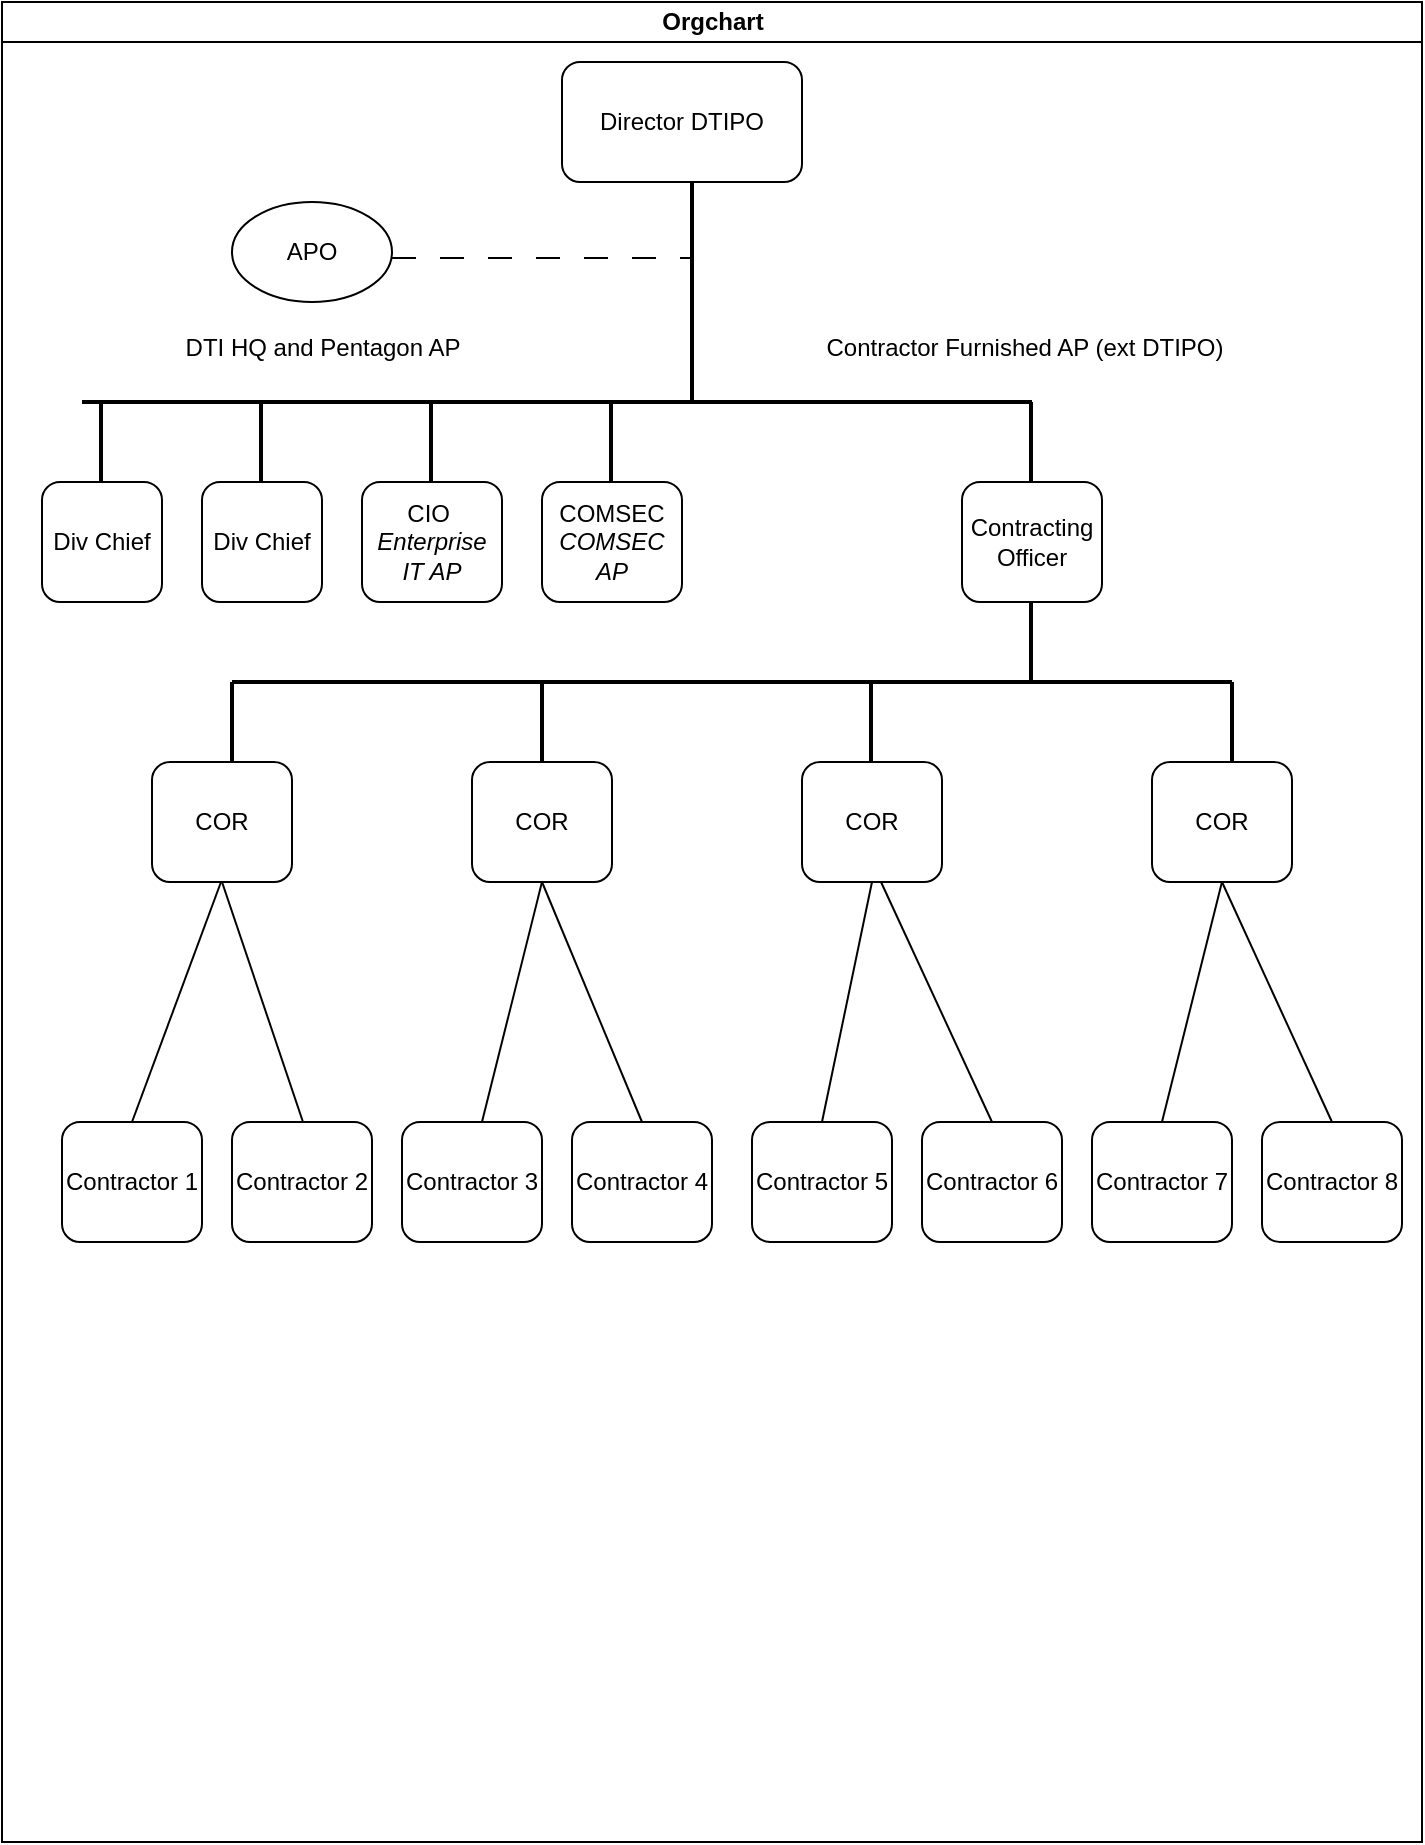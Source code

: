 <mxfile version="22.0.4" type="github">
  <diagram id="prtHgNgQTEPvFCAcTncT" name="Page-1">
    <mxGraphModel dx="2074" dy="1114" grid="1" gridSize="10" guides="1" tooltips="1" connect="1" arrows="1" fold="1" page="1" pageScale="1" pageWidth="827" pageHeight="1169" math="0" shadow="0">
      <root>
        <mxCell id="0" />
        <mxCell id="1" parent="0" />
        <mxCell id="dNxyNK7c78bLwvsdeMH5-11" value="Orgchart" style="swimlane;html=1;startSize=20;horizontal=1;containerType=tree;glass=0;" parent="1" vertex="1">
          <mxGeometry x="45" y="80" width="710" height="920" as="geometry" />
        </mxCell>
        <mxCell id="dzPAx5SlECVa3Kq1UbUI-2" value="Director DTIPO" style="rounded=1;whiteSpace=wrap;html=1;" vertex="1" parent="dNxyNK7c78bLwvsdeMH5-11">
          <mxGeometry x="280" y="30" width="120" height="60" as="geometry" />
        </mxCell>
        <mxCell id="dzPAx5SlECVa3Kq1UbUI-3" value="Div Chief" style="rounded=1;whiteSpace=wrap;html=1;" vertex="1" parent="dNxyNK7c78bLwvsdeMH5-11">
          <mxGeometry x="20" y="240" width="60" height="60" as="geometry" />
        </mxCell>
        <mxCell id="dzPAx5SlECVa3Kq1UbUI-4" value="Div Chief" style="rounded=1;whiteSpace=wrap;html=1;" vertex="1" parent="dNxyNK7c78bLwvsdeMH5-11">
          <mxGeometry x="100" y="240" width="60" height="60" as="geometry" />
        </mxCell>
        <mxCell id="dzPAx5SlECVa3Kq1UbUI-5" value="CIO&amp;nbsp;&lt;br&gt;&lt;i&gt;Enterprise IT AP&lt;/i&gt;" style="rounded=1;whiteSpace=wrap;html=1;" vertex="1" parent="dNxyNK7c78bLwvsdeMH5-11">
          <mxGeometry x="180" y="240" width="70" height="60" as="geometry" />
        </mxCell>
        <mxCell id="dzPAx5SlECVa3Kq1UbUI-7" value="COMSEC&lt;br&gt;&lt;i&gt;COMSEC AP&lt;/i&gt;" style="rounded=1;whiteSpace=wrap;html=1;" vertex="1" parent="dNxyNK7c78bLwvsdeMH5-11">
          <mxGeometry x="270" y="240" width="70" height="60" as="geometry" />
        </mxCell>
        <mxCell id="dzPAx5SlECVa3Kq1UbUI-8" value="Contracting Officer" style="rounded=1;whiteSpace=wrap;html=1;" vertex="1" parent="dNxyNK7c78bLwvsdeMH5-11">
          <mxGeometry x="480" y="240" width="70" height="60" as="geometry" />
        </mxCell>
        <mxCell id="dzPAx5SlECVa3Kq1UbUI-11" value="" style="endArrow=none;html=1;rounded=0;strokeWidth=2;" edge="1" parent="dNxyNK7c78bLwvsdeMH5-11">
          <mxGeometry width="50" height="50" relative="1" as="geometry">
            <mxPoint x="40" y="200" as="sourcePoint" />
            <mxPoint x="515" y="200" as="targetPoint" />
            <Array as="points">
              <mxPoint x="110" y="200" />
            </Array>
          </mxGeometry>
        </mxCell>
        <mxCell id="dzPAx5SlECVa3Kq1UbUI-12" value="APO" style="ellipse;whiteSpace=wrap;html=1;" vertex="1" parent="dNxyNK7c78bLwvsdeMH5-11">
          <mxGeometry x="115" y="100" width="80" height="50" as="geometry" />
        </mxCell>
        <mxCell id="dzPAx5SlECVa3Kq1UbUI-14" value="" style="endArrow=none;html=1;rounded=0;dashed=1;dashPattern=12 12;" edge="1" parent="dNxyNK7c78bLwvsdeMH5-11">
          <mxGeometry width="50" height="50" relative="1" as="geometry">
            <mxPoint x="195" y="128" as="sourcePoint" />
            <mxPoint x="345" y="128" as="targetPoint" />
          </mxGeometry>
        </mxCell>
        <mxCell id="dzPAx5SlECVa3Kq1UbUI-15" value="" style="endArrow=none;html=1;rounded=0;strokeWidth=2;" edge="1" parent="dNxyNK7c78bLwvsdeMH5-11">
          <mxGeometry width="50" height="50" relative="1" as="geometry">
            <mxPoint x="345" y="90" as="sourcePoint" />
            <mxPoint x="345" y="200" as="targetPoint" />
          </mxGeometry>
        </mxCell>
        <mxCell id="dzPAx5SlECVa3Kq1UbUI-16" value="DTI HQ and Pentagon AP" style="text;html=1;align=center;verticalAlign=middle;resizable=0;points=[];autosize=1;strokeColor=none;fillColor=none;" vertex="1" parent="dNxyNK7c78bLwvsdeMH5-11">
          <mxGeometry x="80" y="158" width="160" height="30" as="geometry" />
        </mxCell>
        <mxCell id="dzPAx5SlECVa3Kq1UbUI-18" value="" style="endArrow=none;html=1;rounded=0;strokeWidth=2;" edge="1" parent="dNxyNK7c78bLwvsdeMH5-11">
          <mxGeometry width="50" height="50" relative="1" as="geometry">
            <mxPoint x="49.5" y="240" as="sourcePoint" />
            <mxPoint x="49.5" y="200" as="targetPoint" />
          </mxGeometry>
        </mxCell>
        <mxCell id="dzPAx5SlECVa3Kq1UbUI-19" value="" style="endArrow=none;html=1;rounded=0;strokeWidth=2;" edge="1" parent="dNxyNK7c78bLwvsdeMH5-11">
          <mxGeometry width="50" height="50" relative="1" as="geometry">
            <mxPoint x="129.5" y="240" as="sourcePoint" />
            <mxPoint x="129.5" y="200" as="targetPoint" />
          </mxGeometry>
        </mxCell>
        <mxCell id="dzPAx5SlECVa3Kq1UbUI-20" value="" style="endArrow=none;html=1;rounded=0;strokeWidth=2;" edge="1" parent="dNxyNK7c78bLwvsdeMH5-11">
          <mxGeometry width="50" height="50" relative="1" as="geometry">
            <mxPoint x="214.5" y="240" as="sourcePoint" />
            <mxPoint x="214.5" y="200" as="targetPoint" />
          </mxGeometry>
        </mxCell>
        <mxCell id="dzPAx5SlECVa3Kq1UbUI-21" value="" style="endArrow=none;html=1;rounded=0;strokeWidth=2;" edge="1" parent="dNxyNK7c78bLwvsdeMH5-11">
          <mxGeometry width="50" height="50" relative="1" as="geometry">
            <mxPoint x="304.5" y="240" as="sourcePoint" />
            <mxPoint x="304.5" y="200" as="targetPoint" />
          </mxGeometry>
        </mxCell>
        <mxCell id="dzPAx5SlECVa3Kq1UbUI-22" value="" style="endArrow=none;html=1;rounded=0;strokeWidth=2;" edge="1" parent="dNxyNK7c78bLwvsdeMH5-11">
          <mxGeometry width="50" height="50" relative="1" as="geometry">
            <mxPoint x="514.5" y="240" as="sourcePoint" />
            <mxPoint x="514.5" y="200" as="targetPoint" />
          </mxGeometry>
        </mxCell>
        <mxCell id="dzPAx5SlECVa3Kq1UbUI-23" value="Contractor 1" style="rounded=1;whiteSpace=wrap;html=1;" vertex="1" parent="dNxyNK7c78bLwvsdeMH5-11">
          <mxGeometry x="30" y="560" width="70" height="60" as="geometry" />
        </mxCell>
        <mxCell id="dzPAx5SlECVa3Kq1UbUI-24" value="Contractor 2" style="rounded=1;whiteSpace=wrap;html=1;" vertex="1" parent="dNxyNK7c78bLwvsdeMH5-11">
          <mxGeometry x="115" y="560" width="70" height="60" as="geometry" />
        </mxCell>
        <mxCell id="dzPAx5SlECVa3Kq1UbUI-25" value="Contractor 3" style="rounded=1;whiteSpace=wrap;html=1;" vertex="1" parent="dNxyNK7c78bLwvsdeMH5-11">
          <mxGeometry x="200" y="560" width="70" height="60" as="geometry" />
        </mxCell>
        <mxCell id="dzPAx5SlECVa3Kq1UbUI-26" value="Contractor 4" style="rounded=1;whiteSpace=wrap;html=1;" vertex="1" parent="dNxyNK7c78bLwvsdeMH5-11">
          <mxGeometry x="285" y="560" width="70" height="60" as="geometry" />
        </mxCell>
        <mxCell id="dzPAx5SlECVa3Kq1UbUI-27" value="COR" style="rounded=1;whiteSpace=wrap;html=1;" vertex="1" parent="dNxyNK7c78bLwvsdeMH5-11">
          <mxGeometry x="75" y="380" width="70" height="60" as="geometry" />
        </mxCell>
        <mxCell id="dzPAx5SlECVa3Kq1UbUI-28" value="COR" style="rounded=1;whiteSpace=wrap;html=1;" vertex="1" parent="dNxyNK7c78bLwvsdeMH5-11">
          <mxGeometry x="235" y="380" width="70" height="60" as="geometry" />
        </mxCell>
        <mxCell id="dzPAx5SlECVa3Kq1UbUI-29" value="COR" style="rounded=1;whiteSpace=wrap;html=1;" vertex="1" parent="dNxyNK7c78bLwvsdeMH5-11">
          <mxGeometry x="400" y="380" width="70" height="60" as="geometry" />
        </mxCell>
        <mxCell id="dzPAx5SlECVa3Kq1UbUI-30" value="COR" style="rounded=1;whiteSpace=wrap;html=1;" vertex="1" parent="dNxyNK7c78bLwvsdeMH5-11">
          <mxGeometry x="575" y="380" width="70" height="60" as="geometry" />
        </mxCell>
        <mxCell id="dzPAx5SlECVa3Kq1UbUI-31" value="Contractor 5" style="rounded=1;whiteSpace=wrap;html=1;" vertex="1" parent="dNxyNK7c78bLwvsdeMH5-11">
          <mxGeometry x="375" y="560" width="70" height="60" as="geometry" />
        </mxCell>
        <mxCell id="dzPAx5SlECVa3Kq1UbUI-32" value="Contractor 6" style="rounded=1;whiteSpace=wrap;html=1;" vertex="1" parent="dNxyNK7c78bLwvsdeMH5-11">
          <mxGeometry x="460" y="560" width="70" height="60" as="geometry" />
        </mxCell>
        <mxCell id="dzPAx5SlECVa3Kq1UbUI-33" value="Contractor 7" style="rounded=1;whiteSpace=wrap;html=1;" vertex="1" parent="dNxyNK7c78bLwvsdeMH5-11">
          <mxGeometry x="545" y="560" width="70" height="60" as="geometry" />
        </mxCell>
        <mxCell id="dzPAx5SlECVa3Kq1UbUI-34" value="Contractor 8" style="rounded=1;whiteSpace=wrap;html=1;" vertex="1" parent="dNxyNK7c78bLwvsdeMH5-11">
          <mxGeometry x="630" y="560" width="70" height="60" as="geometry" />
        </mxCell>
        <mxCell id="dzPAx5SlECVa3Kq1UbUI-36" value="" style="endArrow=none;html=1;rounded=0;strokeWidth=2;" edge="1" parent="dNxyNK7c78bLwvsdeMH5-11">
          <mxGeometry width="50" height="50" relative="1" as="geometry">
            <mxPoint x="115" y="340" as="sourcePoint" />
            <mxPoint x="615" y="340" as="targetPoint" />
            <Array as="points">
              <mxPoint x="145" y="340" />
            </Array>
          </mxGeometry>
        </mxCell>
        <mxCell id="dzPAx5SlECVa3Kq1UbUI-37" value="" style="endArrow=none;html=1;rounded=0;strokeWidth=2;" edge="1" parent="dNxyNK7c78bLwvsdeMH5-11">
          <mxGeometry width="50" height="50" relative="1" as="geometry">
            <mxPoint x="514.5" y="340" as="sourcePoint" />
            <mxPoint x="514.5" y="300" as="targetPoint" />
          </mxGeometry>
        </mxCell>
        <mxCell id="dzPAx5SlECVa3Kq1UbUI-40" value="" style="endArrow=none;html=1;rounded=0;strokeWidth=2;" edge="1" parent="dNxyNK7c78bLwvsdeMH5-11">
          <mxGeometry width="50" height="50" relative="1" as="geometry">
            <mxPoint x="615" y="380" as="sourcePoint" />
            <mxPoint x="615" y="340" as="targetPoint" />
          </mxGeometry>
        </mxCell>
        <mxCell id="dzPAx5SlECVa3Kq1UbUI-38" value="" style="endArrow=none;html=1;rounded=0;strokeWidth=2;" edge="1" parent="dNxyNK7c78bLwvsdeMH5-11">
          <mxGeometry width="50" height="50" relative="1" as="geometry">
            <mxPoint x="115" y="380" as="sourcePoint" />
            <mxPoint x="115" y="340" as="targetPoint" />
          </mxGeometry>
        </mxCell>
        <mxCell id="dzPAx5SlECVa3Kq1UbUI-39" value="" style="endArrow=none;html=1;rounded=0;strokeWidth=2;" edge="1" parent="dNxyNK7c78bLwvsdeMH5-11">
          <mxGeometry width="50" height="50" relative="1" as="geometry">
            <mxPoint x="270" y="380" as="sourcePoint" />
            <mxPoint x="270" y="340" as="targetPoint" />
          </mxGeometry>
        </mxCell>
        <mxCell id="dzPAx5SlECVa3Kq1UbUI-41" value="" style="endArrow=none;html=1;rounded=0;strokeWidth=2;" edge="1" parent="dNxyNK7c78bLwvsdeMH5-11">
          <mxGeometry width="50" height="50" relative="1" as="geometry">
            <mxPoint x="434.5" y="380" as="sourcePoint" />
            <mxPoint x="434.5" y="340" as="targetPoint" />
          </mxGeometry>
        </mxCell>
        <mxCell id="dzPAx5SlECVa3Kq1UbUI-42" value="" style="endArrow=none;html=1;rounded=0;exitX=0.5;exitY=0;exitDx=0;exitDy=0;" edge="1" parent="dNxyNK7c78bLwvsdeMH5-11" source="dzPAx5SlECVa3Kq1UbUI-23">
          <mxGeometry width="50" height="50" relative="1" as="geometry">
            <mxPoint x="109.5" y="530" as="sourcePoint" />
            <mxPoint x="109.5" y="440" as="targetPoint" />
          </mxGeometry>
        </mxCell>
        <mxCell id="dzPAx5SlECVa3Kq1UbUI-43" value="" style="endArrow=none;html=1;rounded=0;exitX=0.5;exitY=0;exitDx=0;exitDy=0;entryX=0.5;entryY=1;entryDx=0;entryDy=0;" edge="1" parent="dNxyNK7c78bLwvsdeMH5-11" target="dzPAx5SlECVa3Kq1UbUI-27">
          <mxGeometry width="50" height="50" relative="1" as="geometry">
            <mxPoint x="150.5" y="560" as="sourcePoint" />
            <mxPoint x="195" y="440" as="targetPoint" />
          </mxGeometry>
        </mxCell>
        <mxCell id="dzPAx5SlECVa3Kq1UbUI-44" value="" style="endArrow=none;html=1;rounded=0;exitX=0.5;exitY=0;exitDx=0;exitDy=0;entryX=0.5;entryY=1;entryDx=0;entryDy=0;" edge="1" parent="dNxyNK7c78bLwvsdeMH5-11" target="dzPAx5SlECVa3Kq1UbUI-28">
          <mxGeometry width="50" height="50" relative="1" as="geometry">
            <mxPoint x="240" y="560" as="sourcePoint" />
            <mxPoint x="284.5" y="440" as="targetPoint" />
          </mxGeometry>
        </mxCell>
        <mxCell id="dzPAx5SlECVa3Kq1UbUI-45" value="" style="endArrow=none;html=1;rounded=0;exitX=0.5;exitY=0;exitDx=0;exitDy=0;entryX=0.5;entryY=1;entryDx=0;entryDy=0;" edge="1" parent="dNxyNK7c78bLwvsdeMH5-11" source="dzPAx5SlECVa3Kq1UbUI-31" target="dzPAx5SlECVa3Kq1UbUI-29">
          <mxGeometry width="50" height="50" relative="1" as="geometry">
            <mxPoint x="395" y="560" as="sourcePoint" />
            <mxPoint x="439.5" y="440" as="targetPoint" />
          </mxGeometry>
        </mxCell>
        <mxCell id="dzPAx5SlECVa3Kq1UbUI-46" value="" style="endArrow=none;html=1;rounded=0;exitX=0.5;exitY=0;exitDx=0;exitDy=0;entryX=0.5;entryY=1;entryDx=0;entryDy=0;" edge="1" parent="dNxyNK7c78bLwvsdeMH5-11" source="dzPAx5SlECVa3Kq1UbUI-33" target="dzPAx5SlECVa3Kq1UbUI-30">
          <mxGeometry width="50" height="50" relative="1" as="geometry">
            <mxPoint x="570.5" y="560" as="sourcePoint" />
            <mxPoint x="615" y="440" as="targetPoint" />
          </mxGeometry>
        </mxCell>
        <mxCell id="dzPAx5SlECVa3Kq1UbUI-47" value="" style="endArrow=none;html=1;rounded=0;exitX=0.5;exitY=0;exitDx=0;exitDy=0;entryX=0.5;entryY=1;entryDx=0;entryDy=0;" edge="1" parent="dNxyNK7c78bLwvsdeMH5-11" source="dzPAx5SlECVa3Kq1UbUI-26">
          <mxGeometry width="50" height="50" relative="1" as="geometry">
            <mxPoint x="310.5" y="560" as="sourcePoint" />
            <mxPoint x="270" y="440" as="targetPoint" />
          </mxGeometry>
        </mxCell>
        <mxCell id="dzPAx5SlECVa3Kq1UbUI-48" value="" style="endArrow=none;html=1;rounded=0;exitX=0.5;exitY=0;exitDx=0;exitDy=0;entryX=0.5;entryY=1;entryDx=0;entryDy=0;" edge="1" parent="dNxyNK7c78bLwvsdeMH5-11" source="dzPAx5SlECVa3Kq1UbUI-32">
          <mxGeometry width="50" height="50" relative="1" as="geometry">
            <mxPoint x="480" y="560" as="sourcePoint" />
            <mxPoint x="439.5" y="440" as="targetPoint" />
          </mxGeometry>
        </mxCell>
        <mxCell id="dzPAx5SlECVa3Kq1UbUI-49" value="" style="endArrow=none;html=1;rounded=0;exitX=0.5;exitY=0;exitDx=0;exitDy=0;entryX=0.5;entryY=1;entryDx=0;entryDy=0;" edge="1" parent="dNxyNK7c78bLwvsdeMH5-11" source="dzPAx5SlECVa3Kq1UbUI-34" target="dzPAx5SlECVa3Kq1UbUI-30">
          <mxGeometry width="50" height="50" relative="1" as="geometry">
            <mxPoint x="655.5" y="560" as="sourcePoint" />
            <mxPoint x="615" y="440" as="targetPoint" />
          </mxGeometry>
        </mxCell>
        <mxCell id="dzPAx5SlECVa3Kq1UbUI-17" value="Contractor Furnished AP (ext DTIPO)" style="text;html=1;align=center;verticalAlign=middle;resizable=0;points=[];autosize=1;strokeColor=none;fillColor=none;" vertex="1" parent="1">
          <mxGeometry x="446" y="238" width="220" height="30" as="geometry" />
        </mxCell>
      </root>
    </mxGraphModel>
  </diagram>
</mxfile>
